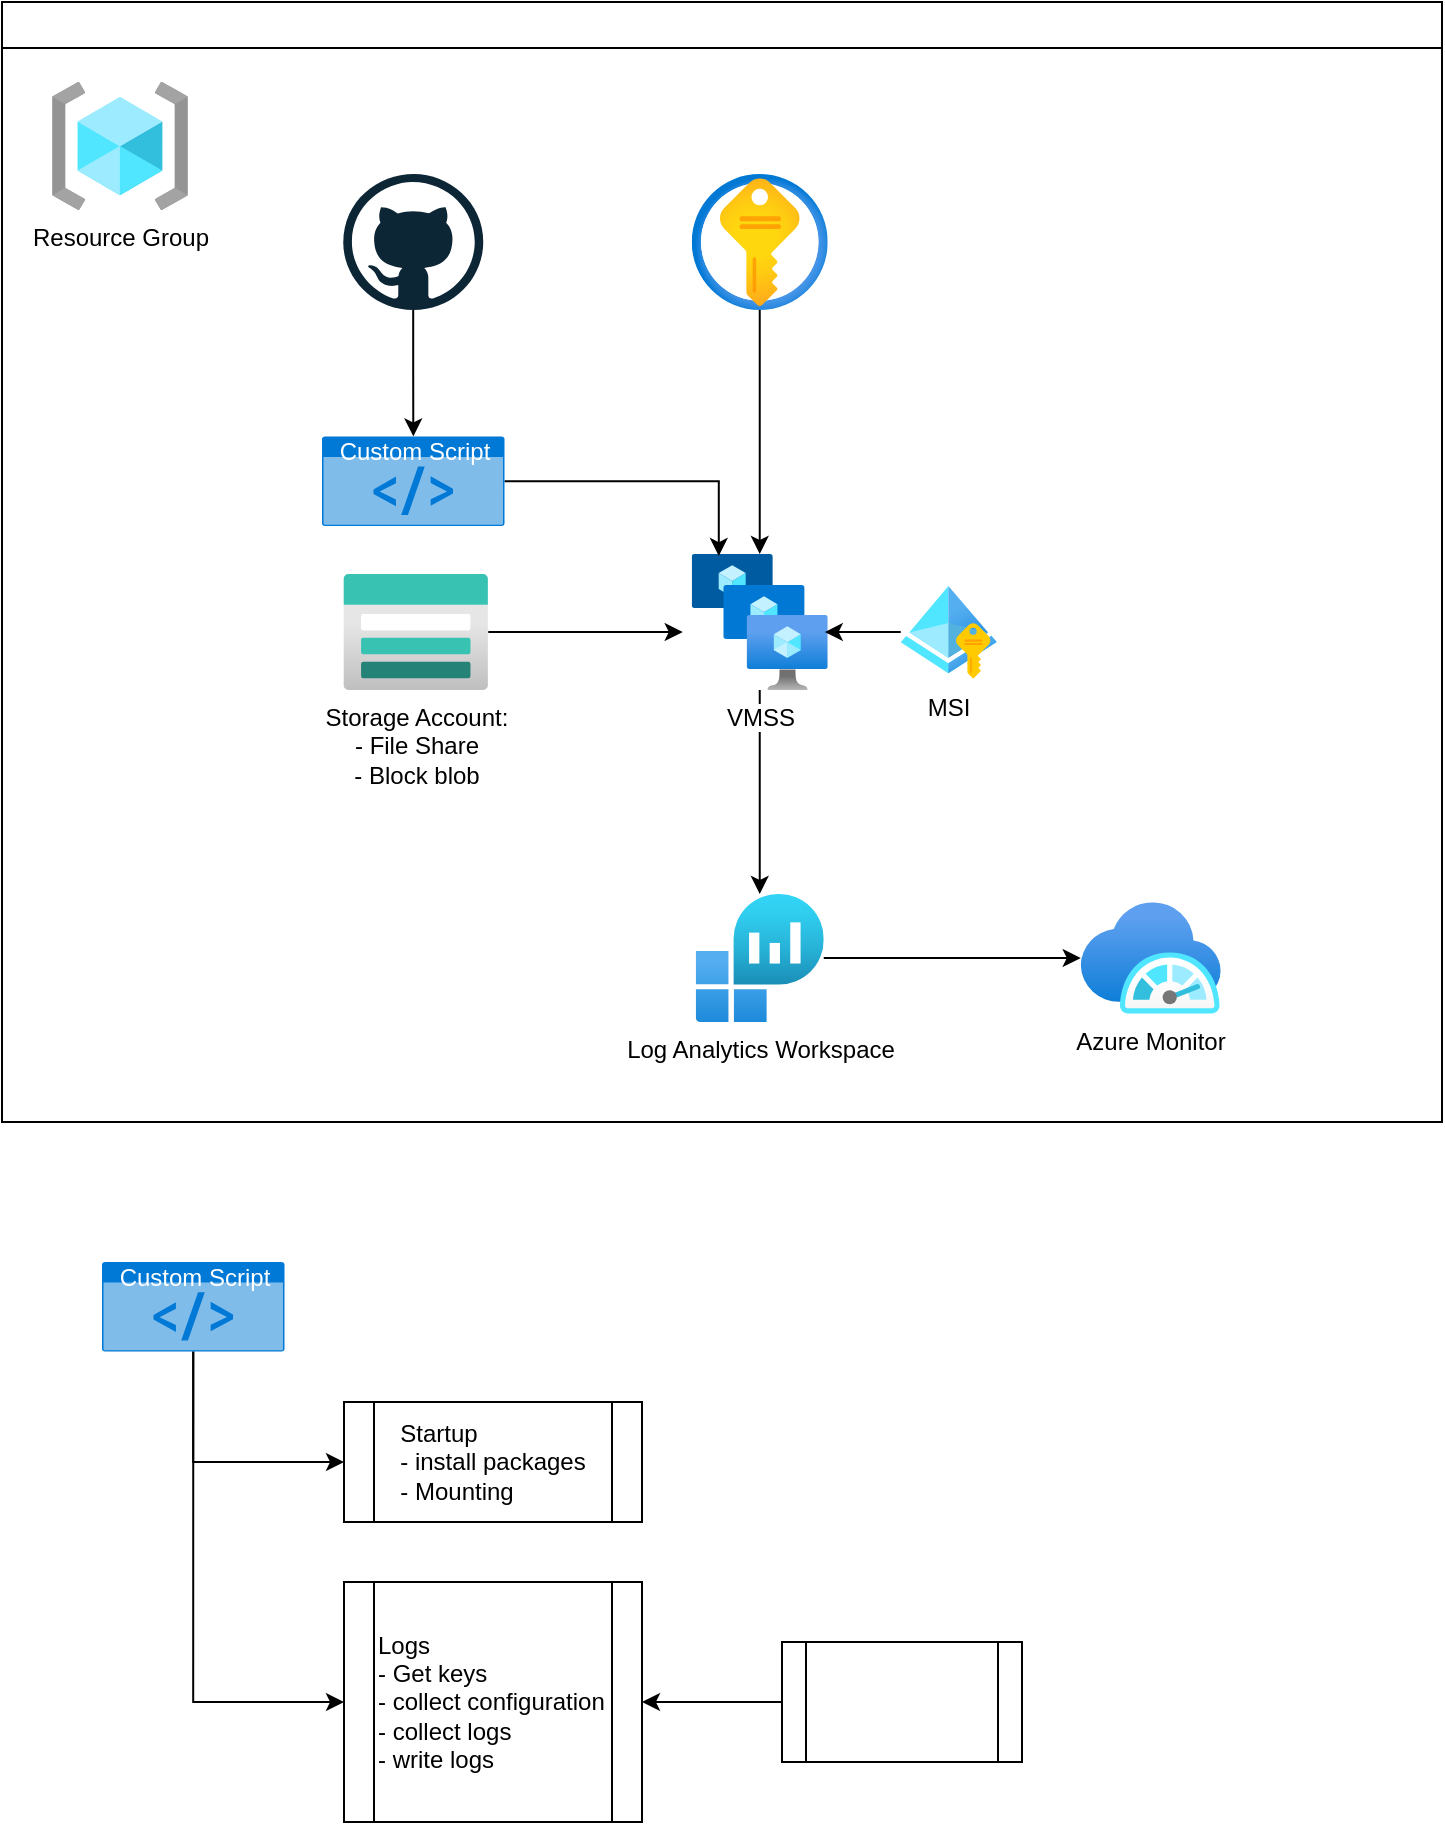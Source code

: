 <mxfile version="14.9.9" type="device"><diagram id="v1o8XFFwNCuaCLoj2VR5" name="Page-1"><mxGraphModel dx="1422" dy="794" grid="1" gridSize="10" guides="1" tooltips="1" connect="1" arrows="1" fold="1" page="1" pageScale="1" pageWidth="850" pageHeight="1100" math="0" shadow="0"><root><mxCell id="0"/><mxCell id="1" parent="0"/><mxCell id="MNjp-ic36Kv2h45mttxz-9" style="edgeStyle=orthogonalEdgeStyle;rounded=0;orthogonalLoop=1;jettySize=auto;html=1;" edge="1" parent="1" source="MNjp-ic36Kv2h45mttxz-1" target="MNjp-ic36Kv2h45mttxz-8"><mxGeometry relative="1" as="geometry"/></mxCell><mxCell id="MNjp-ic36Kv2h45mttxz-1" value="" style="dashed=0;outlineConnect=0;html=1;align=center;labelPosition=center;verticalLabelPosition=bottom;verticalAlign=top;shape=mxgraph.weblogos.github" vertex="1" parent="1"><mxGeometry x="220.62" y="126" width="70" height="68" as="geometry"/></mxCell><mxCell id="MNjp-ic36Kv2h45mttxz-7" style="edgeStyle=orthogonalEdgeStyle;rounded=0;orthogonalLoop=1;jettySize=auto;html=1;" edge="1" parent="1" source="MNjp-ic36Kv2h45mttxz-2" target="MNjp-ic36Kv2h45mttxz-6"><mxGeometry relative="1" as="geometry"/></mxCell><mxCell id="MNjp-ic36Kv2h45mttxz-2" value="VMSS" style="aspect=fixed;html=1;points=[];align=center;image;fontSize=12;image=img/lib/azure2/compute/VM_Scale_Sets.svg;" vertex="1" parent="1"><mxGeometry x="394.87" y="316" width="68" height="68" as="geometry"/></mxCell><mxCell id="MNjp-ic36Kv2h45mttxz-4" style="edgeStyle=orthogonalEdgeStyle;rounded=0;orthogonalLoop=1;jettySize=auto;html=1;" edge="1" parent="1" source="MNjp-ic36Kv2h45mttxz-3" target="MNjp-ic36Kv2h45mttxz-2"><mxGeometry relative="1" as="geometry"/></mxCell><mxCell id="MNjp-ic36Kv2h45mttxz-3" value="" style="aspect=fixed;html=1;points=[];align=center;image;fontSize=12;image=img/lib/azure2/security/Key_Vaults.svg;" vertex="1" parent="1"><mxGeometry x="394.87" y="126" width="68" height="68" as="geometry"/></mxCell><mxCell id="MNjp-ic36Kv2h45mttxz-14" style="edgeStyle=orthogonalEdgeStyle;rounded=0;orthogonalLoop=1;jettySize=auto;html=1;" edge="1" parent="1" source="MNjp-ic36Kv2h45mttxz-6" target="MNjp-ic36Kv2h45mttxz-13"><mxGeometry relative="1" as="geometry"/></mxCell><mxCell id="MNjp-ic36Kv2h45mttxz-6" value="Log Analytics Workspace" style="aspect=fixed;html=1;points=[];align=center;image;fontSize=12;image=img/lib/azure2/analytics/Log_Analytics_Workspaces.svg;" vertex="1" parent="1"><mxGeometry x="396.87" y="486" width="64" height="64" as="geometry"/></mxCell><mxCell id="MNjp-ic36Kv2h45mttxz-10" style="edgeStyle=orthogonalEdgeStyle;rounded=0;orthogonalLoop=1;jettySize=auto;html=1;entryX=0.199;entryY=0.015;entryDx=0;entryDy=0;entryPerimeter=0;" edge="1" parent="1" source="MNjp-ic36Kv2h45mttxz-8" target="MNjp-ic36Kv2h45mttxz-2"><mxGeometry relative="1" as="geometry"/></mxCell><mxCell id="MNjp-ic36Kv2h45mttxz-8" value="Custom Script" style="html=1;strokeColor=none;fillColor=#0079D6;labelPosition=center;verticalLabelPosition=middle;verticalAlign=top;align=center;fontSize=12;outlineConnect=0;spacingTop=-6;fontColor=#FFFFFF;shape=mxgraph.sitemap.script;" vertex="1" parent="1"><mxGeometry x="210" y="257.2" width="91.25" height="44.8" as="geometry"/></mxCell><mxCell id="MNjp-ic36Kv2h45mttxz-12" style="edgeStyle=orthogonalEdgeStyle;rounded=0;orthogonalLoop=1;jettySize=auto;html=1;" edge="1" parent="1" source="MNjp-ic36Kv2h45mttxz-11"><mxGeometry relative="1" as="geometry"><mxPoint x="390.37" y="355" as="targetPoint"/></mxGeometry></mxCell><mxCell id="MNjp-ic36Kv2h45mttxz-11" value="Storage Account:&lt;br&gt;- File Share&lt;br&gt;- Block blob" style="aspect=fixed;html=1;points=[];align=center;image;fontSize=12;image=img/lib/azure2/storage/Storage_Accounts.svg;" vertex="1" parent="1"><mxGeometry x="220.62" y="326" width="72.5" height="58" as="geometry"/></mxCell><mxCell id="MNjp-ic36Kv2h45mttxz-13" value="Azure Monitor" style="aspect=fixed;html=1;points=[];align=center;image;fontSize=12;image=img/lib/azure2/monitor/SAP_Azure_Monitor.svg;" vertex="1" parent="1"><mxGeometry x="589.37" y="490" width="70" height="56.0" as="geometry"/></mxCell><mxCell id="MNjp-ic36Kv2h45mttxz-16" style="edgeStyle=orthogonalEdgeStyle;rounded=0;orthogonalLoop=1;jettySize=auto;html=1;entryX=0.978;entryY=0.574;entryDx=0;entryDy=0;entryPerimeter=0;" edge="1" parent="1" source="MNjp-ic36Kv2h45mttxz-15" target="MNjp-ic36Kv2h45mttxz-2"><mxGeometry relative="1" as="geometry"/></mxCell><mxCell id="MNjp-ic36Kv2h45mttxz-15" value="MSI" style="aspect=fixed;html=1;points=[];align=center;image;fontSize=12;image=img/lib/azure2/identity/Managed_Identities.svg;" vertex="1" parent="1"><mxGeometry x="499.37" y="331" width="48" height="48" as="geometry"/></mxCell><mxCell id="MNjp-ic36Kv2h45mttxz-18" value="" style="swimlane;" vertex="1" parent="1"><mxGeometry x="50" y="40" width="720" height="560" as="geometry"/></mxCell><mxCell id="MNjp-ic36Kv2h45mttxz-17" value="Resource Group" style="aspect=fixed;html=1;points=[];align=center;image;fontSize=12;image=img/lib/azure2/general/Resource_Groups.svg;" vertex="1" parent="MNjp-ic36Kv2h45mttxz-18"><mxGeometry x="25" y="40" width="68" height="64" as="geometry"/></mxCell><mxCell id="MNjp-ic36Kv2h45mttxz-21" style="edgeStyle=orthogonalEdgeStyle;rounded=0;orthogonalLoop=1;jettySize=auto;html=1;exitX=0.5;exitY=1;exitDx=0;exitDy=0;exitPerimeter=0;entryX=0;entryY=0.5;entryDx=0;entryDy=0;" edge="1" parent="1" source="MNjp-ic36Kv2h45mttxz-19" target="MNjp-ic36Kv2h45mttxz-20"><mxGeometry relative="1" as="geometry"/></mxCell><mxCell id="MNjp-ic36Kv2h45mttxz-23" style="edgeStyle=orthogonalEdgeStyle;rounded=0;orthogonalLoop=1;jettySize=auto;html=1;exitX=0.5;exitY=1;exitDx=0;exitDy=0;exitPerimeter=0;entryX=0;entryY=0.5;entryDx=0;entryDy=0;" edge="1" parent="1" source="MNjp-ic36Kv2h45mttxz-19" target="MNjp-ic36Kv2h45mttxz-22"><mxGeometry relative="1" as="geometry"/></mxCell><mxCell id="MNjp-ic36Kv2h45mttxz-19" value="Custom Script" style="html=1;strokeColor=none;fillColor=#0079D6;labelPosition=center;verticalLabelPosition=middle;verticalAlign=top;align=center;fontSize=12;outlineConnect=0;spacingTop=-6;fontColor=#FFFFFF;shape=mxgraph.sitemap.script;" vertex="1" parent="1"><mxGeometry x="100" y="670" width="91.25" height="44.8" as="geometry"/></mxCell><mxCell id="MNjp-ic36Kv2h45mttxz-20" value="&lt;div style=&quot;text-align: left&quot;&gt;&lt;span&gt;Startup&lt;/span&gt;&lt;/div&gt;&lt;div style=&quot;text-align: left&quot;&gt;&lt;span&gt;- install packages&lt;/span&gt;&lt;/div&gt;&lt;div style=&quot;text-align: left&quot;&gt;&lt;span&gt;- Mounting&lt;/span&gt;&lt;/div&gt;" style="shape=process;whiteSpace=wrap;html=1;backgroundOutline=1;" vertex="1" parent="1"><mxGeometry x="221" y="740" width="149" height="60" as="geometry"/></mxCell><mxCell id="MNjp-ic36Kv2h45mttxz-22" value="&lt;div&gt;Logs&lt;/div&gt;&lt;div&gt;- Get keys&lt;/div&gt;&lt;div&gt;- collect configuration&lt;/div&gt;&lt;div&gt;- collect logs&lt;/div&gt;&lt;div&gt;- write logs&lt;/div&gt;" style="shape=process;whiteSpace=wrap;html=1;backgroundOutline=1;align=left;" vertex="1" parent="1"><mxGeometry x="221" y="830" width="149" height="120" as="geometry"/></mxCell><mxCell id="MNjp-ic36Kv2h45mttxz-26" style="edgeStyle=orthogonalEdgeStyle;rounded=0;orthogonalLoop=1;jettySize=auto;html=1;" edge="1" parent="1" source="MNjp-ic36Kv2h45mttxz-25" target="MNjp-ic36Kv2h45mttxz-22"><mxGeometry relative="1" as="geometry"/></mxCell><mxCell id="MNjp-ic36Kv2h45mttxz-25" value="" style="shape=process;whiteSpace=wrap;html=1;backgroundOutline=1;" vertex="1" parent="1"><mxGeometry x="440" y="860" width="120" height="60" as="geometry"/></mxCell></root></mxGraphModel></diagram></mxfile>